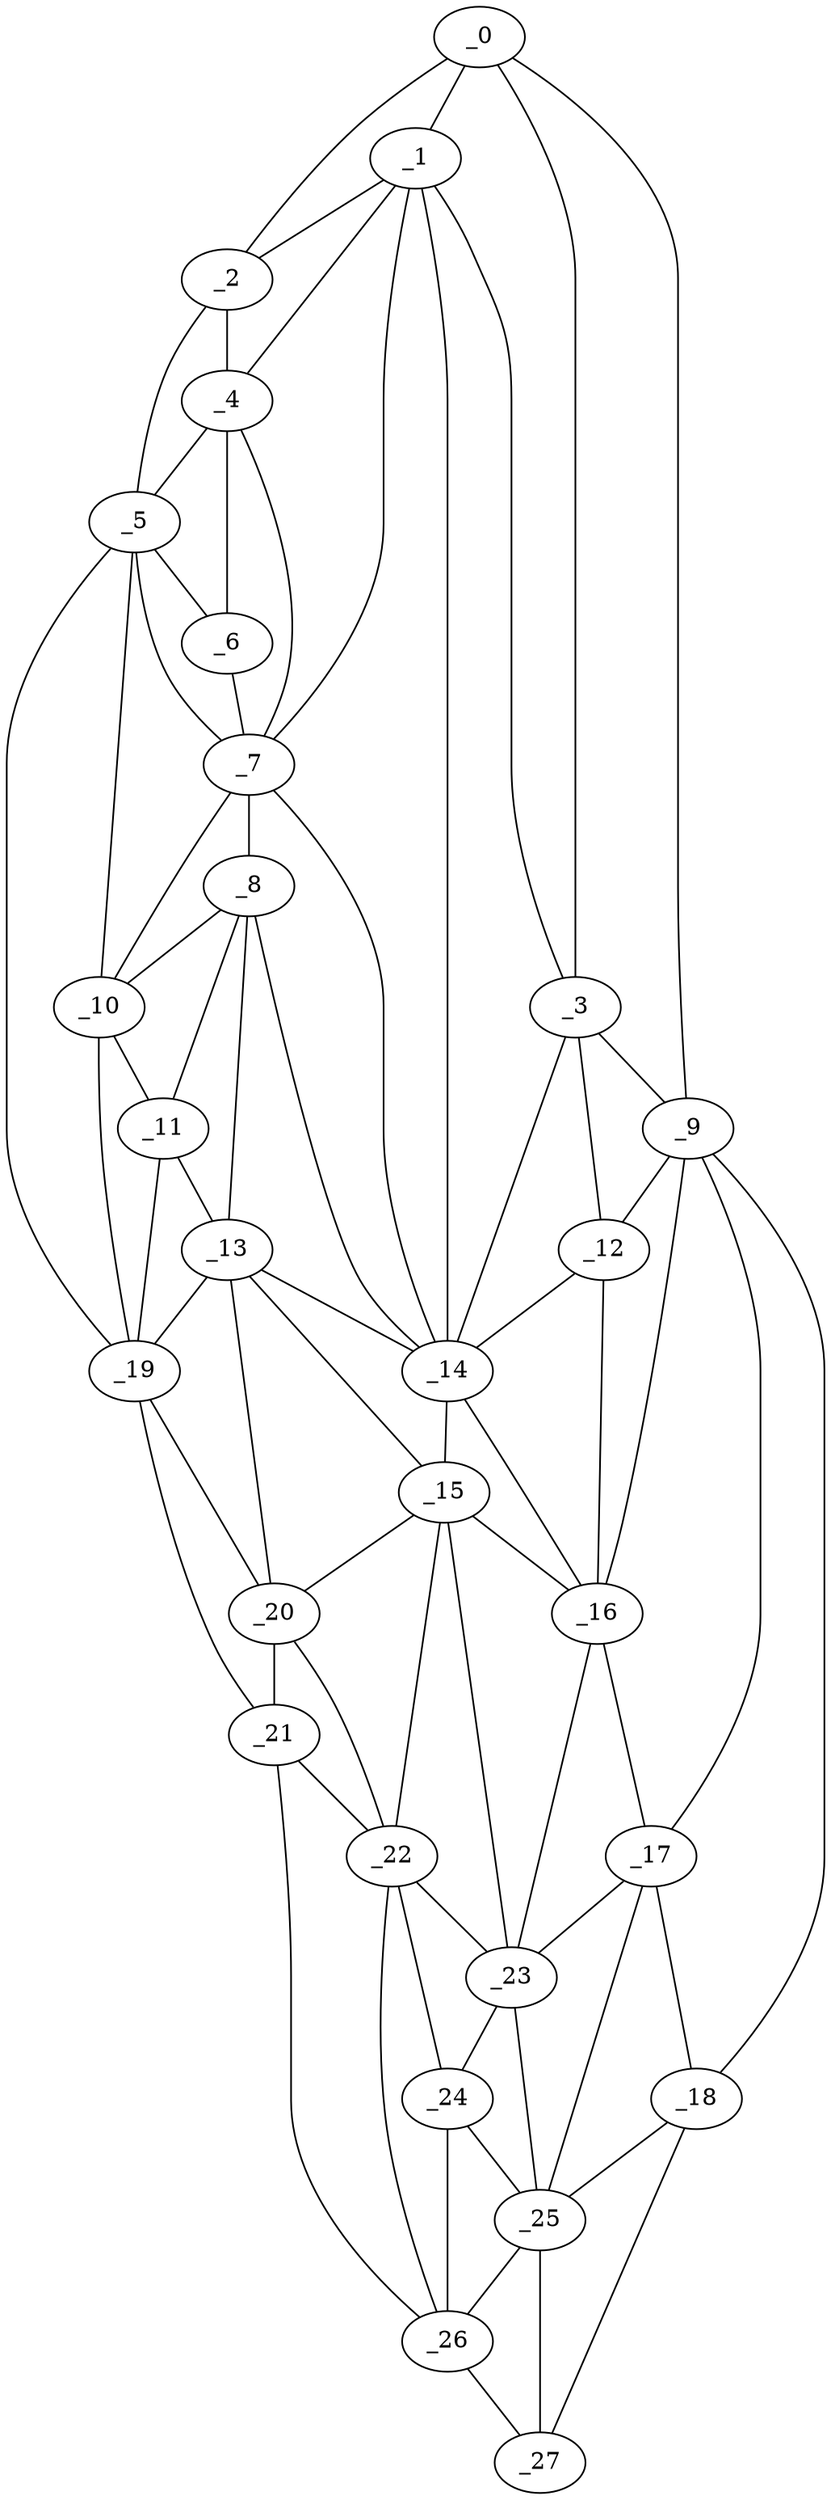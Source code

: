 graph "obj66__30.gxl" {
	_0	 [x=5,
		y=80];
	_1	 [x=22,
		y=72];
	_0 -- _1	 [valence=1];
	_2	 [x=24,
		y=23];
	_0 -- _2	 [valence=1];
	_3	 [x=28,
		y=85];
	_0 -- _3	 [valence=2];
	_9	 [x=58,
		y=97];
	_0 -- _9	 [valence=1];
	_1 -- _2	 [valence=2];
	_1 -- _3	 [valence=2];
	_4	 [x=31,
		y=30];
	_1 -- _4	 [valence=2];
	_7	 [x=47,
		y=31];
	_1 -- _7	 [valence=2];
	_14	 [x=73,
		y=70];
	_1 -- _14	 [valence=1];
	_2 -- _4	 [valence=1];
	_5	 [x=40,
		y=12];
	_2 -- _5	 [valence=1];
	_3 -- _9	 [valence=2];
	_12	 [x=70,
		y=83];
	_3 -- _12	 [valence=1];
	_3 -- _14	 [valence=2];
	_4 -- _5	 [valence=2];
	_6	 [x=41,
		y=28];
	_4 -- _6	 [valence=2];
	_4 -- _7	 [valence=2];
	_5 -- _6	 [valence=1];
	_5 -- _7	 [valence=2];
	_10	 [x=61,
		y=21];
	_5 -- _10	 [valence=1];
	_19	 [x=97,
		y=19];
	_5 -- _19	 [valence=1];
	_6 -- _7	 [valence=2];
	_8	 [x=58,
		y=31];
	_7 -- _8	 [valence=2];
	_7 -- _10	 [valence=2];
	_7 -- _14	 [valence=1];
	_8 -- _10	 [valence=1];
	_11	 [x=65,
		y=27];
	_8 -- _11	 [valence=2];
	_13	 [x=73,
		y=33];
	_8 -- _13	 [valence=1];
	_8 -- _14	 [valence=1];
	_9 -- _12	 [valence=1];
	_16	 [x=84,
		y=84];
	_9 -- _16	 [valence=2];
	_17	 [x=92,
		y=91];
	_9 -- _17	 [valence=2];
	_18	 [x=96,
		y=96];
	_9 -- _18	 [valence=1];
	_10 -- _11	 [valence=1];
	_10 -- _19	 [valence=2];
	_11 -- _13	 [valence=2];
	_11 -- _19	 [valence=1];
	_12 -- _14	 [valence=2];
	_12 -- _16	 [valence=2];
	_13 -- _14	 [valence=1];
	_15	 [x=83,
		y=68];
	_13 -- _15	 [valence=2];
	_13 -- _19	 [valence=2];
	_20	 [x=100,
		y=39];
	_13 -- _20	 [valence=2];
	_14 -- _15	 [valence=2];
	_14 -- _16	 [valence=2];
	_15 -- _16	 [valence=2];
	_15 -- _20	 [valence=1];
	_22	 [x=103,
		y=48];
	_15 -- _22	 [valence=2];
	_23	 [x=106,
		y=64];
	_15 -- _23	 [valence=1];
	_16 -- _17	 [valence=2];
	_16 -- _23	 [valence=2];
	_17 -- _18	 [valence=2];
	_17 -- _23	 [valence=1];
	_25	 [x=122,
		y=81];
	_17 -- _25	 [valence=2];
	_18 -- _25	 [valence=1];
	_27	 [x=124,
		y=93];
	_18 -- _27	 [valence=1];
	_19 -- _20	 [valence=1];
	_21	 [x=103,
		y=22];
	_19 -- _21	 [valence=1];
	_20 -- _21	 [valence=2];
	_20 -- _22	 [valence=1];
	_21 -- _22	 [valence=2];
	_26	 [x=124,
		y=70];
	_21 -- _26	 [valence=1];
	_22 -- _23	 [valence=2];
	_24	 [x=117,
		y=68];
	_22 -- _24	 [valence=2];
	_22 -- _26	 [valence=1];
	_23 -- _24	 [valence=2];
	_23 -- _25	 [valence=2];
	_24 -- _25	 [valence=2];
	_24 -- _26	 [valence=2];
	_25 -- _26	 [valence=1];
	_25 -- _27	 [valence=2];
	_26 -- _27	 [valence=1];
}
